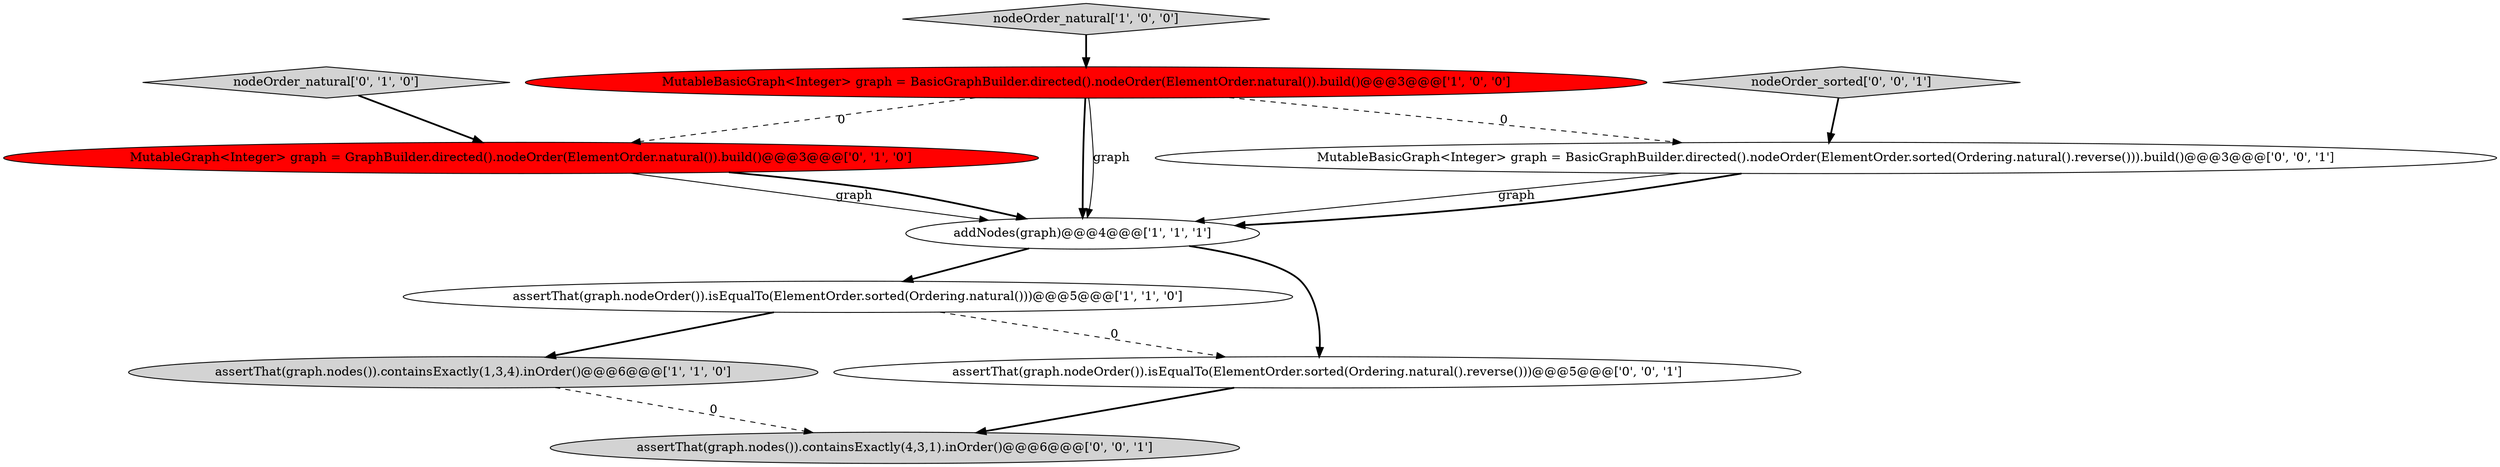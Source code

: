 digraph {
4 [style = filled, label = "assertThat(graph.nodes()).containsExactly(1,3,4).inOrder()@@@6@@@['1', '1', '0']", fillcolor = lightgray, shape = ellipse image = "AAA0AAABBB1BBB"];
6 [style = filled, label = "MutableGraph<Integer> graph = GraphBuilder.directed().nodeOrder(ElementOrder.natural()).build()@@@3@@@['0', '1', '0']", fillcolor = red, shape = ellipse image = "AAA1AAABBB2BBB"];
1 [style = filled, label = "MutableBasicGraph<Integer> graph = BasicGraphBuilder.directed().nodeOrder(ElementOrder.natural()).build()@@@3@@@['1', '0', '0']", fillcolor = red, shape = ellipse image = "AAA1AAABBB1BBB"];
5 [style = filled, label = "nodeOrder_natural['0', '1', '0']", fillcolor = lightgray, shape = diamond image = "AAA0AAABBB2BBB"];
0 [style = filled, label = "nodeOrder_natural['1', '0', '0']", fillcolor = lightgray, shape = diamond image = "AAA0AAABBB1BBB"];
3 [style = filled, label = "assertThat(graph.nodeOrder()).isEqualTo(ElementOrder.sorted(Ordering.natural()))@@@5@@@['1', '1', '0']", fillcolor = white, shape = ellipse image = "AAA0AAABBB1BBB"];
10 [style = filled, label = "assertThat(graph.nodes()).containsExactly(4,3,1).inOrder()@@@6@@@['0', '0', '1']", fillcolor = lightgray, shape = ellipse image = "AAA0AAABBB3BBB"];
8 [style = filled, label = "nodeOrder_sorted['0', '0', '1']", fillcolor = lightgray, shape = diamond image = "AAA0AAABBB3BBB"];
2 [style = filled, label = "addNodes(graph)@@@4@@@['1', '1', '1']", fillcolor = white, shape = ellipse image = "AAA0AAABBB1BBB"];
9 [style = filled, label = "assertThat(graph.nodeOrder()).isEqualTo(ElementOrder.sorted(Ordering.natural().reverse()))@@@5@@@['0', '0', '1']", fillcolor = white, shape = ellipse image = "AAA0AAABBB3BBB"];
7 [style = filled, label = "MutableBasicGraph<Integer> graph = BasicGraphBuilder.directed().nodeOrder(ElementOrder.sorted(Ordering.natural().reverse())).build()@@@3@@@['0', '0', '1']", fillcolor = white, shape = ellipse image = "AAA0AAABBB3BBB"];
8->7 [style = bold, label=""];
6->2 [style = solid, label="graph"];
1->2 [style = bold, label=""];
7->2 [style = solid, label="graph"];
5->6 [style = bold, label=""];
2->9 [style = bold, label=""];
9->10 [style = bold, label=""];
1->7 [style = dashed, label="0"];
3->9 [style = dashed, label="0"];
4->10 [style = dashed, label="0"];
1->2 [style = solid, label="graph"];
3->4 [style = bold, label=""];
0->1 [style = bold, label=""];
7->2 [style = bold, label=""];
1->6 [style = dashed, label="0"];
2->3 [style = bold, label=""];
6->2 [style = bold, label=""];
}
